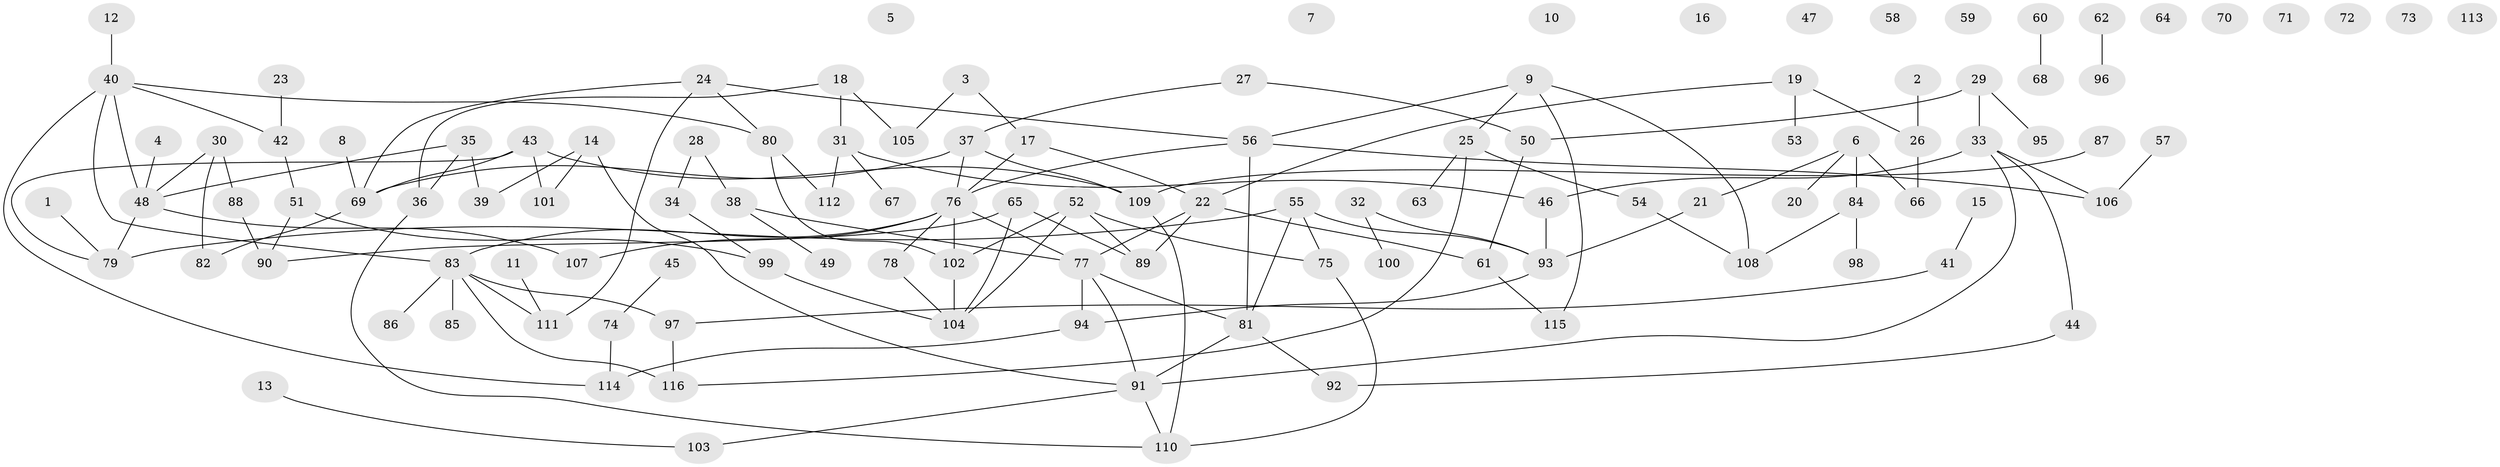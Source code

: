 // coarse degree distribution, {3: 0.26785714285714285, 2: 0.26785714285714285, 5: 0.16071428571428573, 4: 0.05357142857142857, 6: 0.08928571428571429, 7: 0.03571428571428571, 8: 0.017857142857142856, 1: 0.10714285714285714}
// Generated by graph-tools (version 1.1) at 2025/35/03/04/25 23:35:43]
// undirected, 116 vertices, 142 edges
graph export_dot {
  node [color=gray90,style=filled];
  1;
  2;
  3;
  4;
  5;
  6;
  7;
  8;
  9;
  10;
  11;
  12;
  13;
  14;
  15;
  16;
  17;
  18;
  19;
  20;
  21;
  22;
  23;
  24;
  25;
  26;
  27;
  28;
  29;
  30;
  31;
  32;
  33;
  34;
  35;
  36;
  37;
  38;
  39;
  40;
  41;
  42;
  43;
  44;
  45;
  46;
  47;
  48;
  49;
  50;
  51;
  52;
  53;
  54;
  55;
  56;
  57;
  58;
  59;
  60;
  61;
  62;
  63;
  64;
  65;
  66;
  67;
  68;
  69;
  70;
  71;
  72;
  73;
  74;
  75;
  76;
  77;
  78;
  79;
  80;
  81;
  82;
  83;
  84;
  85;
  86;
  87;
  88;
  89;
  90;
  91;
  92;
  93;
  94;
  95;
  96;
  97;
  98;
  99;
  100;
  101;
  102;
  103;
  104;
  105;
  106;
  107;
  108;
  109;
  110;
  111;
  112;
  113;
  114;
  115;
  116;
  1 -- 79;
  2 -- 26;
  3 -- 17;
  3 -- 105;
  4 -- 48;
  6 -- 20;
  6 -- 21;
  6 -- 66;
  6 -- 84;
  8 -- 69;
  9 -- 25;
  9 -- 56;
  9 -- 108;
  9 -- 115;
  11 -- 111;
  12 -- 40;
  13 -- 103;
  14 -- 39;
  14 -- 91;
  14 -- 101;
  15 -- 41;
  17 -- 22;
  17 -- 76;
  18 -- 31;
  18 -- 36;
  18 -- 105;
  19 -- 22;
  19 -- 26;
  19 -- 53;
  21 -- 93;
  22 -- 61;
  22 -- 77;
  22 -- 89;
  23 -- 42;
  24 -- 56;
  24 -- 69;
  24 -- 80;
  24 -- 111;
  25 -- 54;
  25 -- 63;
  25 -- 116;
  26 -- 66;
  27 -- 37;
  27 -- 50;
  28 -- 34;
  28 -- 38;
  29 -- 33;
  29 -- 50;
  29 -- 95;
  30 -- 48;
  30 -- 82;
  30 -- 88;
  31 -- 46;
  31 -- 67;
  31 -- 112;
  32 -- 93;
  32 -- 100;
  33 -- 44;
  33 -- 46;
  33 -- 91;
  33 -- 106;
  34 -- 99;
  35 -- 36;
  35 -- 39;
  35 -- 48;
  36 -- 110;
  37 -- 69;
  37 -- 76;
  37 -- 109;
  38 -- 49;
  38 -- 77;
  40 -- 42;
  40 -- 48;
  40 -- 80;
  40 -- 83;
  40 -- 114;
  41 -- 97;
  42 -- 51;
  43 -- 69;
  43 -- 79;
  43 -- 101;
  43 -- 109;
  44 -- 92;
  45 -- 74;
  46 -- 93;
  48 -- 79;
  48 -- 107;
  50 -- 61;
  51 -- 90;
  51 -- 99;
  52 -- 75;
  52 -- 89;
  52 -- 102;
  52 -- 104;
  54 -- 108;
  55 -- 75;
  55 -- 79;
  55 -- 81;
  55 -- 93;
  56 -- 76;
  56 -- 81;
  56 -- 106;
  57 -- 106;
  60 -- 68;
  61 -- 115;
  62 -- 96;
  65 -- 89;
  65 -- 90;
  65 -- 104;
  69 -- 82;
  74 -- 114;
  75 -- 110;
  76 -- 77;
  76 -- 78;
  76 -- 83;
  76 -- 102;
  76 -- 107;
  77 -- 81;
  77 -- 91;
  77 -- 94;
  78 -- 104;
  80 -- 102;
  80 -- 112;
  81 -- 91;
  81 -- 92;
  83 -- 85;
  83 -- 86;
  83 -- 97;
  83 -- 111;
  83 -- 116;
  84 -- 98;
  84 -- 108;
  87 -- 109;
  88 -- 90;
  91 -- 103;
  91 -- 110;
  93 -- 94;
  94 -- 114;
  97 -- 116;
  99 -- 104;
  102 -- 104;
  109 -- 110;
}
